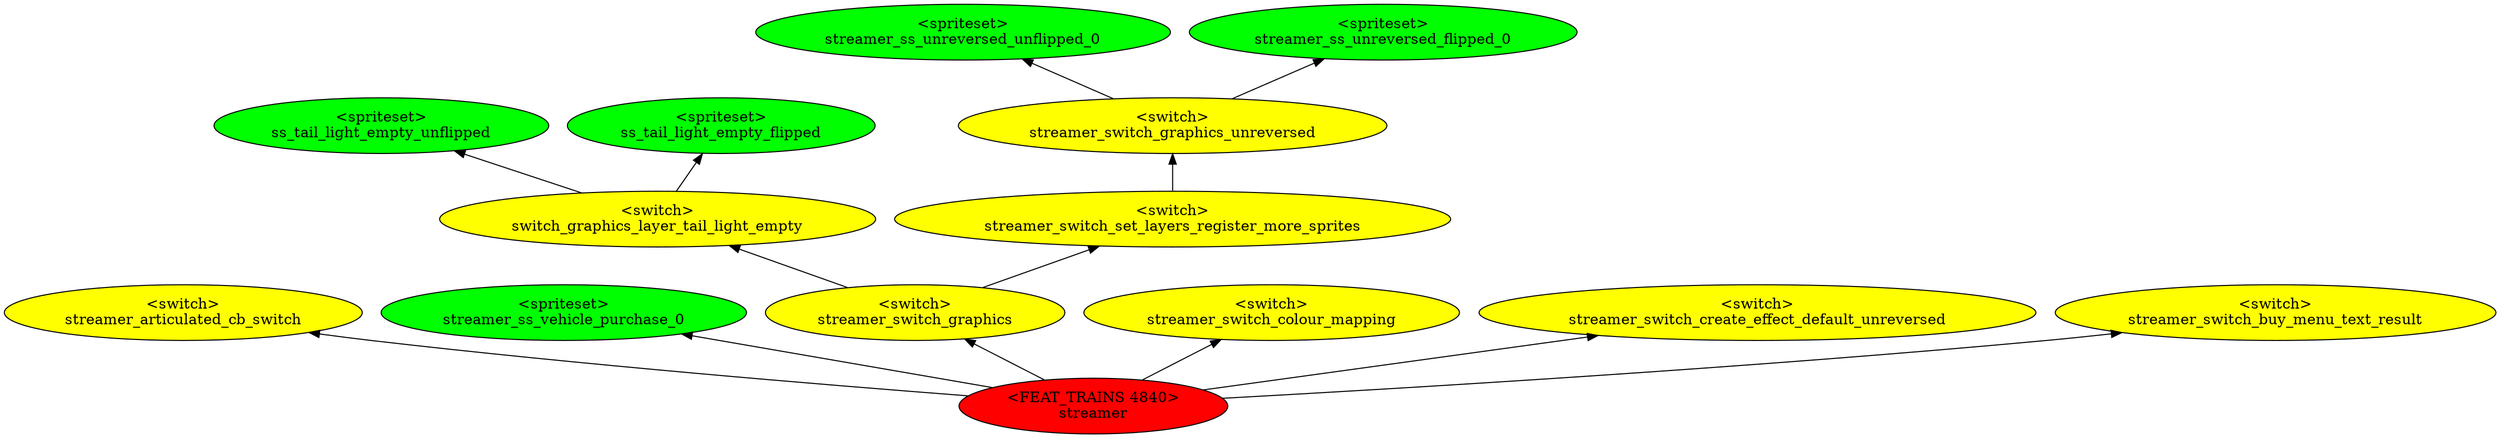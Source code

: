 digraph {
rankdir="BT"
ss_tail_light_empty_unflipped [fillcolor=green style="filled" label="<spriteset>\nss_tail_light_empty_unflipped"]
ss_tail_light_empty_flipped [fillcolor=green style="filled" label="<spriteset>\nss_tail_light_empty_flipped"]
switch_graphics_layer_tail_light_empty [fillcolor=yellow style="filled" label="<switch>\nswitch_graphics_layer_tail_light_empty"]
streamer_articulated_cb_switch [fillcolor=yellow style="filled" label="<switch>\nstreamer_articulated_cb_switch"]
streamer_ss_unreversed_unflipped_0 [fillcolor=green style="filled" label="<spriteset>\nstreamer_ss_unreversed_unflipped_0"]
streamer_ss_unreversed_flipped_0 [fillcolor=green style="filled" label="<spriteset>\nstreamer_ss_unreversed_flipped_0"]
streamer_switch_graphics_unreversed [fillcolor=yellow style="filled" label="<switch>\nstreamer_switch_graphics_unreversed"]
streamer_ss_vehicle_purchase_0 [fillcolor=green style="filled" label="<spriteset>\nstreamer_ss_vehicle_purchase_0"]
streamer_switch_set_layers_register_more_sprites [fillcolor=yellow style="filled" label="<switch>\nstreamer_switch_set_layers_register_more_sprites"]
streamer_switch_graphics [fillcolor=yellow style="filled" label="<switch>\nstreamer_switch_graphics"]
streamer_switch_colour_mapping [fillcolor=yellow style="filled" label="<switch>\nstreamer_switch_colour_mapping"]
streamer_switch_create_effect_default_unreversed [fillcolor=yellow style="filled" label="<switch>\nstreamer_switch_create_effect_default_unreversed"]
streamer_switch_buy_menu_text_result [fillcolor=yellow style="filled" label="<switch>\nstreamer_switch_buy_menu_text_result"]
streamer [fillcolor=red style="filled" label="<FEAT_TRAINS 4840>\nstreamer"]
streamer_switch_graphics_unreversed->streamer_ss_unreversed_unflipped_0
switch_graphics_layer_tail_light_empty->ss_tail_light_empty_flipped
streamer_switch_graphics_unreversed->streamer_ss_unreversed_flipped_0
streamer->streamer_switch_graphics
streamer_switch_set_layers_register_more_sprites->streamer_switch_graphics_unreversed
streamer->streamer_ss_vehicle_purchase_0
streamer_switch_graphics->switch_graphics_layer_tail_light_empty
switch_graphics_layer_tail_light_empty->ss_tail_light_empty_unflipped
streamer_switch_graphics->streamer_switch_set_layers_register_more_sprites
streamer->streamer_switch_create_effect_default_unreversed
streamer->streamer_articulated_cb_switch
streamer->streamer_switch_colour_mapping
streamer->streamer_switch_buy_menu_text_result
}
